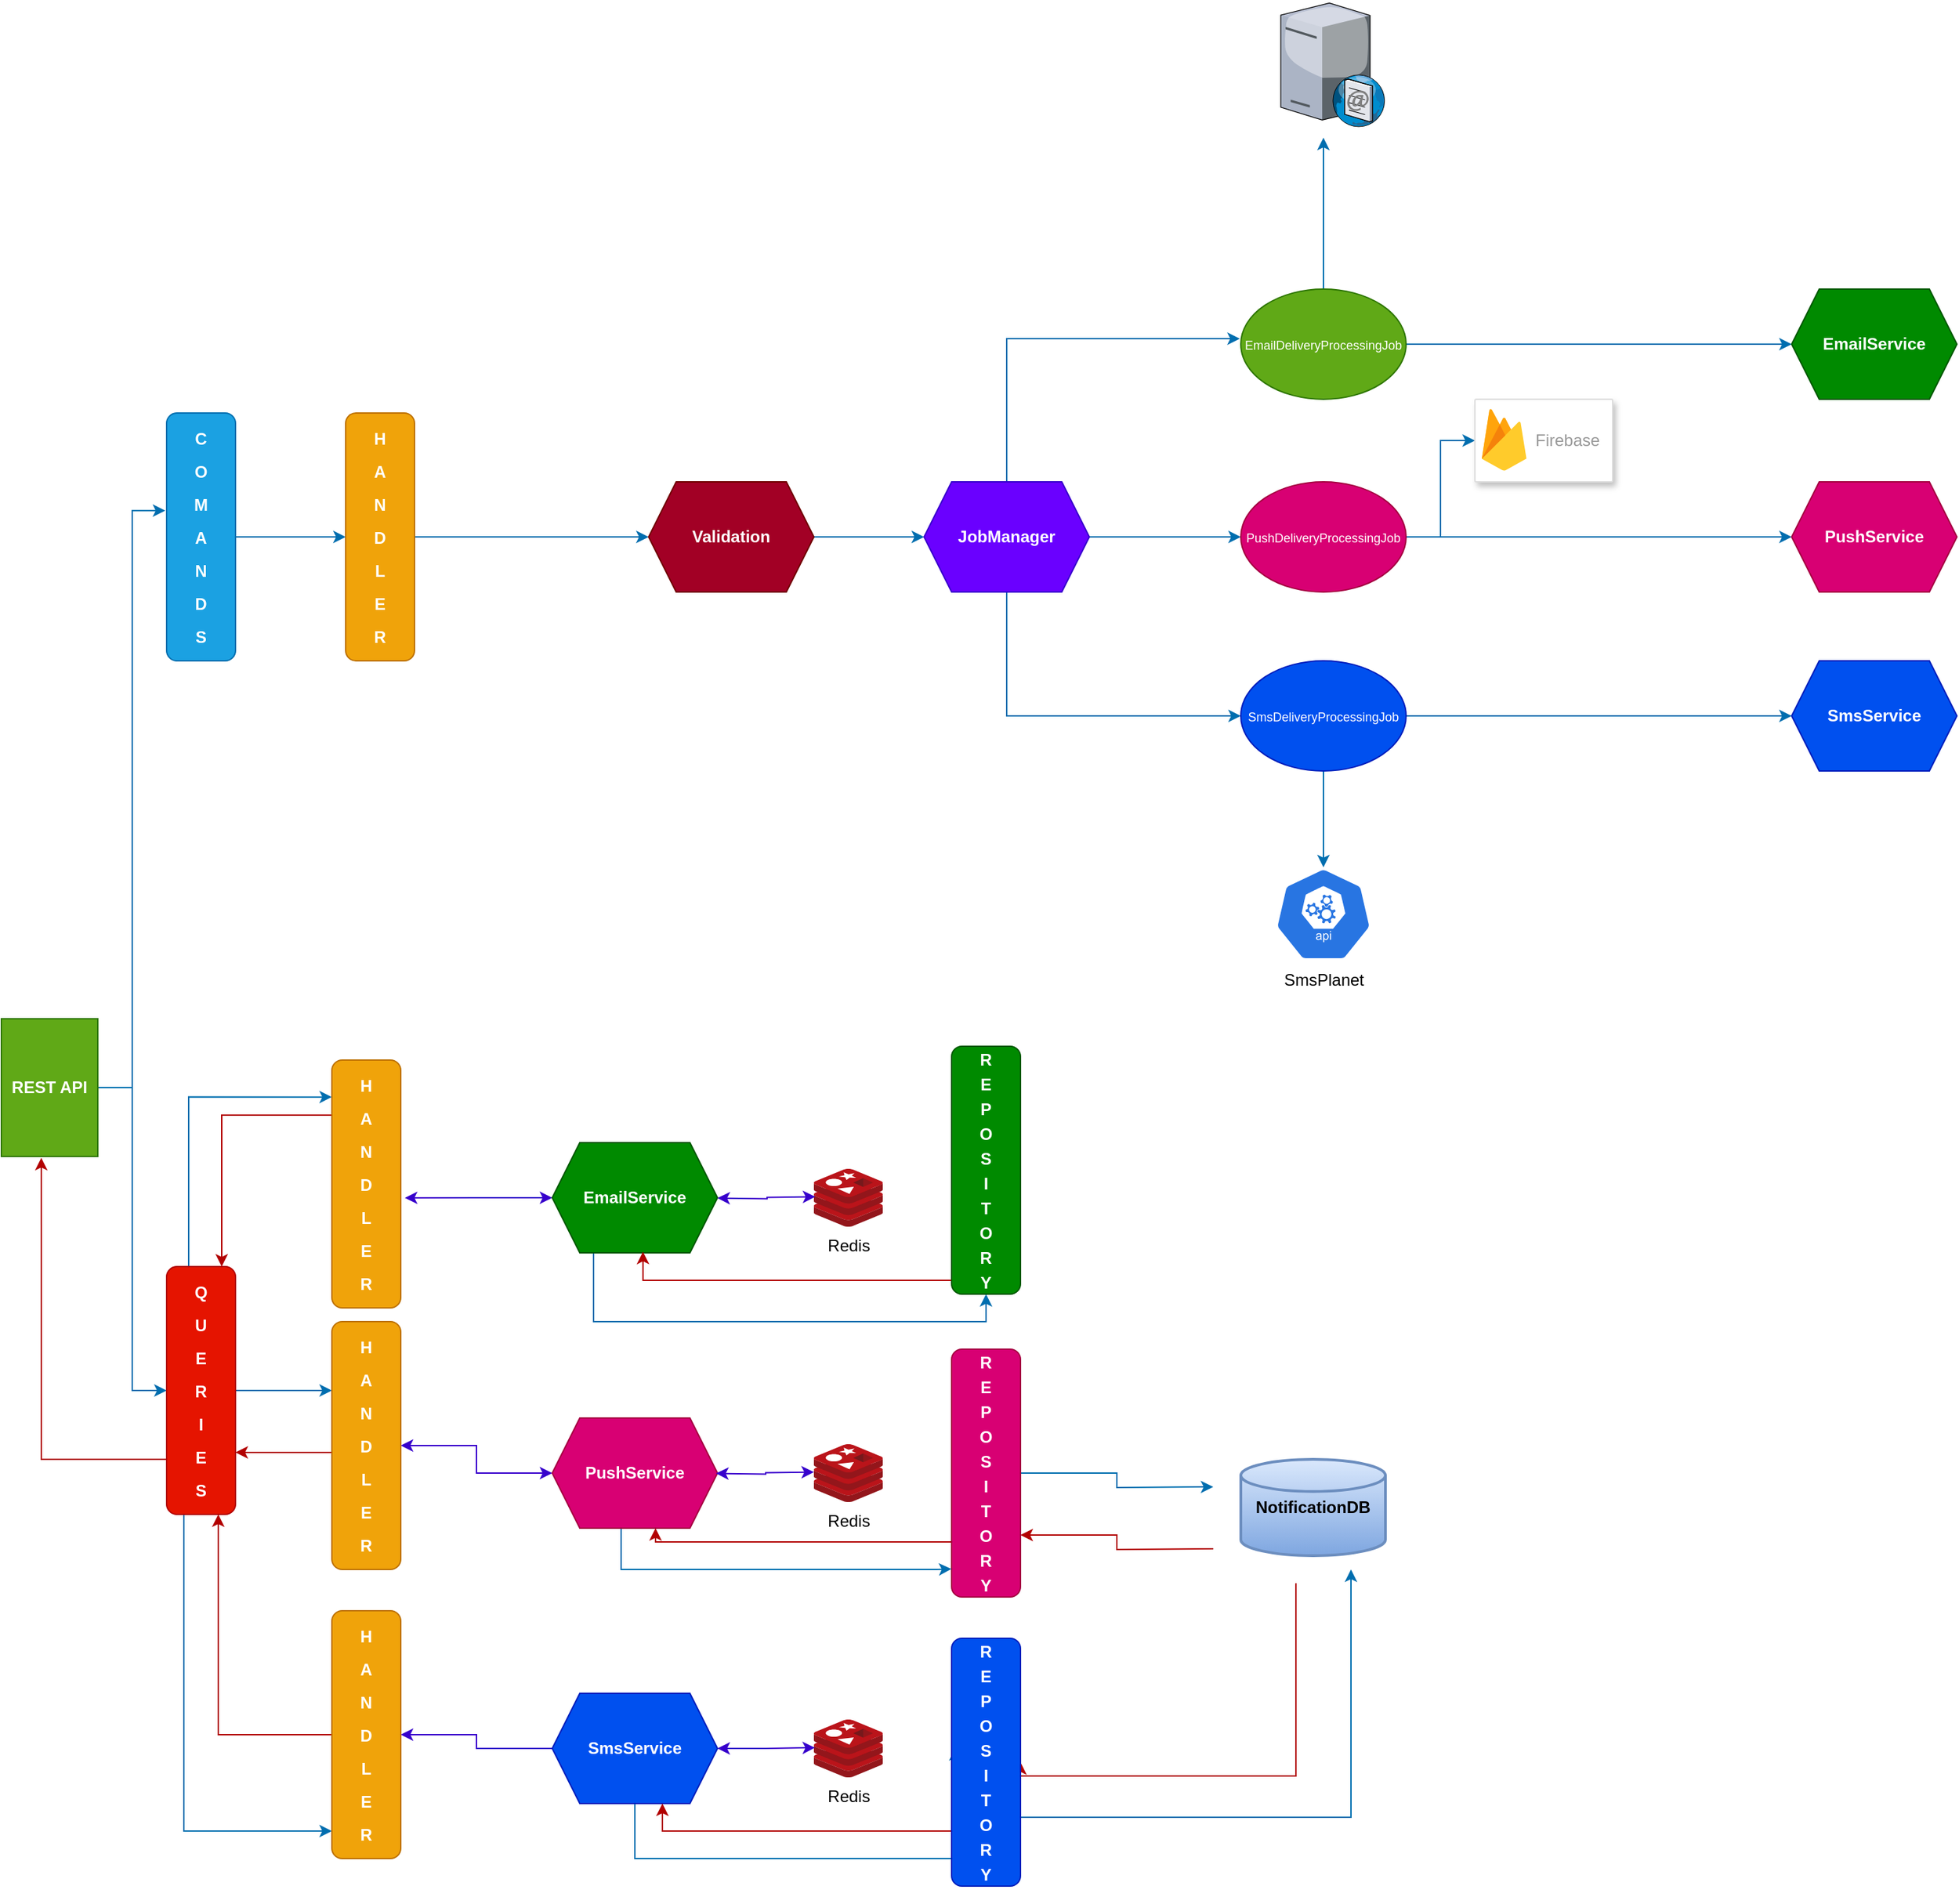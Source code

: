<mxfile version="21.5.2" type="github">
  <diagram name="Page-1" id="2YBvvXClWsGukQMizWep">
    <mxGraphModel dx="1793" dy="2045" grid="1" gridSize="10" guides="1" tooltips="1" connect="1" arrows="1" fold="1" page="1" pageScale="1" pageWidth="850" pageHeight="1100" math="0" shadow="0">
      <root>
        <mxCell id="0" />
        <mxCell id="1" parent="0" />
        <mxCell id="m0OUEgqYDemkvoT1o95m-23" style="edgeStyle=orthogonalEdgeStyle;rounded=0;orthogonalLoop=1;jettySize=auto;html=1;entryX=-0.02;entryY=0.394;entryDx=0;entryDy=0;entryPerimeter=0;fillColor=#1ba1e2;strokeColor=#006EAF;" edge="1" parent="1" source="m0OUEgqYDemkvoT1o95m-1" target="m0OUEgqYDemkvoT1o95m-6">
          <mxGeometry relative="1" as="geometry" />
        </mxCell>
        <mxCell id="m0OUEgqYDemkvoT1o95m-24" style="edgeStyle=orthogonalEdgeStyle;rounded=0;orthogonalLoop=1;jettySize=auto;html=1;exitX=1;exitY=0.5;exitDx=0;exitDy=0;entryX=0;entryY=0.5;entryDx=0;entryDy=0;fillColor=#1ba1e2;strokeColor=#006EAF;" edge="1" parent="1" source="m0OUEgqYDemkvoT1o95m-1" target="m0OUEgqYDemkvoT1o95m-9">
          <mxGeometry relative="1" as="geometry" />
        </mxCell>
        <mxCell id="m0OUEgqYDemkvoT1o95m-1" value="&lt;b&gt;REST API&lt;/b&gt;" style="rounded=0;whiteSpace=wrap;html=1;fillColor=#60a917;fontColor=#ffffff;strokeColor=#2D7600;" vertex="1" parent="1">
          <mxGeometry x="20" y="510" width="70" height="100" as="geometry" />
        </mxCell>
        <mxCell id="m0OUEgqYDemkvoT1o95m-25" style="edgeStyle=orthogonalEdgeStyle;rounded=0;orthogonalLoop=1;jettySize=auto;html=1;entryX=0;entryY=0.5;entryDx=0;entryDy=0;fillColor=#1ba1e2;strokeColor=#006EAF;" edge="1" parent="1" source="m0OUEgqYDemkvoT1o95m-6" target="m0OUEgqYDemkvoT1o95m-7">
          <mxGeometry relative="1" as="geometry" />
        </mxCell>
        <mxCell id="m0OUEgqYDemkvoT1o95m-6" value="&lt;p style=&quot;line-height: 200%;&quot;&gt;&lt;b&gt;C&lt;br&gt;O&lt;br&gt;M&lt;br&gt;A&lt;br&gt;N&lt;br&gt;D&lt;br&gt;S&lt;/b&gt;&lt;/p&gt;" style="rounded=1;whiteSpace=wrap;html=1;fillColor=#1ba1e2;fontColor=#ffffff;strokeColor=#006EAF;" vertex="1" parent="1">
          <mxGeometry x="140" y="70" width="50" height="180" as="geometry" />
        </mxCell>
        <mxCell id="m0OUEgqYDemkvoT1o95m-36" style="edgeStyle=orthogonalEdgeStyle;rounded=0;orthogonalLoop=1;jettySize=auto;html=1;entryX=0;entryY=0.5;entryDx=0;entryDy=0;fillColor=#1ba1e2;strokeColor=#006EAF;" edge="1" parent="1" source="m0OUEgqYDemkvoT1o95m-7" target="m0OUEgqYDemkvoT1o95m-34">
          <mxGeometry relative="1" as="geometry" />
        </mxCell>
        <mxCell id="m0OUEgqYDemkvoT1o95m-7" value="&lt;p style=&quot;line-height: 200%;&quot;&gt;&lt;font color=&quot;#ffffff&quot;&gt;&lt;b&gt;H&lt;br&gt;A&lt;br&gt;N&lt;br&gt;D&lt;br&gt;L&lt;br&gt;E&lt;br&gt;R&lt;/b&gt;&lt;/font&gt;&lt;/p&gt;" style="rounded=1;whiteSpace=wrap;html=1;fillColor=#f0a30a;fontColor=#000000;strokeColor=#BD7000;" vertex="1" parent="1">
          <mxGeometry x="270" y="70" width="50" height="180" as="geometry" />
        </mxCell>
        <mxCell id="m0OUEgqYDemkvoT1o95m-26" style="edgeStyle=orthogonalEdgeStyle;rounded=0;orthogonalLoop=1;jettySize=auto;html=1;entryX=0;entryY=0.278;entryDx=0;entryDy=0;fillColor=#1ba1e2;strokeColor=#006EAF;entryPerimeter=0;" edge="1" parent="1" source="m0OUEgqYDemkvoT1o95m-9" target="m0OUEgqYDemkvoT1o95m-10">
          <mxGeometry relative="1" as="geometry" />
        </mxCell>
        <mxCell id="m0OUEgqYDemkvoT1o95m-32" style="edgeStyle=orthogonalEdgeStyle;rounded=0;orthogonalLoop=1;jettySize=auto;html=1;entryX=0.414;entryY=1.01;entryDx=0;entryDy=0;entryPerimeter=0;exitX=0;exitY=0.75;exitDx=0;exitDy=0;fillColor=#e51400;strokeColor=#B20000;" edge="1" parent="1" source="m0OUEgqYDemkvoT1o95m-9" target="m0OUEgqYDemkvoT1o95m-1">
          <mxGeometry relative="1" as="geometry">
            <Array as="points">
              <mxPoint x="140" y="830" />
              <mxPoint x="49" y="830" />
            </Array>
          </mxGeometry>
        </mxCell>
        <mxCell id="m0OUEgqYDemkvoT1o95m-97" style="edgeStyle=orthogonalEdgeStyle;rounded=0;orthogonalLoop=1;jettySize=auto;html=1;entryX=0;entryY=0.889;entryDx=0;entryDy=0;entryPerimeter=0;exitX=0.25;exitY=1;exitDx=0;exitDy=0;fillColor=#1ba1e2;strokeColor=#006EAF;" edge="1" parent="1" source="m0OUEgqYDemkvoT1o95m-9" target="m0OUEgqYDemkvoT1o95m-94">
          <mxGeometry relative="1" as="geometry" />
        </mxCell>
        <mxCell id="m0OUEgqYDemkvoT1o95m-99" style="edgeStyle=orthogonalEdgeStyle;rounded=0;orthogonalLoop=1;jettySize=auto;html=1;entryX=0;entryY=0.149;entryDx=0;entryDy=0;entryPerimeter=0;exitX=0.32;exitY=0.002;exitDx=0;exitDy=0;exitPerimeter=0;fillColor=#1ba1e2;strokeColor=#006EAF;" edge="1" parent="1" source="m0OUEgqYDemkvoT1o95m-9" target="m0OUEgqYDemkvoT1o95m-93">
          <mxGeometry relative="1" as="geometry" />
        </mxCell>
        <mxCell id="m0OUEgqYDemkvoT1o95m-9" value="&lt;p style=&quot;line-height: 200%;&quot;&gt;&lt;b&gt;Q&lt;br&gt;U&lt;br&gt;E&lt;br&gt;R&lt;br&gt;I&lt;br&gt;E&lt;br&gt;S&lt;/b&gt;&lt;br&gt;&lt;/p&gt;" style="rounded=1;whiteSpace=wrap;html=1;fillColor=#e51400;fontColor=#ffffff;strokeColor=#B20000;" vertex="1" parent="1">
          <mxGeometry x="140" y="690" width="50" height="180" as="geometry" />
        </mxCell>
        <mxCell id="m0OUEgqYDemkvoT1o95m-31" style="edgeStyle=orthogonalEdgeStyle;rounded=0;orthogonalLoop=1;jettySize=auto;html=1;exitX=0;exitY=0.75;exitDx=0;exitDy=0;entryX=1;entryY=0.75;entryDx=0;entryDy=0;fillColor=#e51400;strokeColor=#B20000;" edge="1" parent="1" source="m0OUEgqYDemkvoT1o95m-10" target="m0OUEgqYDemkvoT1o95m-9">
          <mxGeometry relative="1" as="geometry">
            <Array as="points">
              <mxPoint x="210" y="825" />
              <mxPoint x="210" y="825" />
            </Array>
          </mxGeometry>
        </mxCell>
        <mxCell id="m0OUEgqYDemkvoT1o95m-109" style="edgeStyle=orthogonalEdgeStyle;rounded=0;orthogonalLoop=1;jettySize=auto;html=1;fillColor=#6a00ff;strokeColor=#3700CC;startArrow=classic;startFill=1;" edge="1" parent="1" source="m0OUEgqYDemkvoT1o95m-10" target="m0OUEgqYDemkvoT1o95m-56">
          <mxGeometry relative="1" as="geometry" />
        </mxCell>
        <mxCell id="m0OUEgqYDemkvoT1o95m-10" value="&lt;p style=&quot;line-height: 200%;&quot;&gt;&lt;b style=&quot;color: rgb(255, 255, 255);&quot;&gt;H&lt;br&gt;A&lt;br&gt;N&lt;br&gt;D&lt;br&gt;L&lt;br&gt;E&lt;br&gt;R&lt;/b&gt;&lt;/p&gt;" style="rounded=1;whiteSpace=wrap;html=1;fillColor=#f0a30a;fontColor=#000000;strokeColor=#BD7000;" vertex="1" parent="1">
          <mxGeometry x="260" y="730" width="50" height="180" as="geometry" />
        </mxCell>
        <mxCell id="m0OUEgqYDemkvoT1o95m-33" value="" style="edgeStyle=orthogonalEdgeStyle;rounded=0;orthogonalLoop=1;jettySize=auto;html=1;fillColor=#1ba1e2;strokeColor=#006EAF;" edge="1" parent="1" source="m0OUEgqYDemkvoT1o95m-11">
          <mxGeometry relative="1" as="geometry">
            <mxPoint x="900" y="850" as="targetPoint" />
          </mxGeometry>
        </mxCell>
        <mxCell id="m0OUEgqYDemkvoT1o95m-104" style="edgeStyle=orthogonalEdgeStyle;rounded=0;orthogonalLoop=1;jettySize=auto;html=1;entryX=0.625;entryY=1;entryDx=0;entryDy=0;exitX=0.021;exitY=0.761;exitDx=0;exitDy=0;exitPerimeter=0;fillColor=#e51400;strokeColor=#B20000;" edge="1" parent="1" source="m0OUEgqYDemkvoT1o95m-11" target="m0OUEgqYDemkvoT1o95m-56">
          <mxGeometry relative="1" as="geometry">
            <Array as="points">
              <mxPoint x="711" y="890" />
              <mxPoint x="495" y="890" />
            </Array>
          </mxGeometry>
        </mxCell>
        <mxCell id="m0OUEgqYDemkvoT1o95m-11" value="&lt;p style=&quot;line-height: 150%;&quot;&gt;&lt;b style=&quot;&quot;&gt;R&lt;br&gt;E&lt;br&gt;P&lt;br&gt;O&lt;br&gt;S&lt;br&gt;I&lt;br&gt;T&lt;br&gt;O&lt;br&gt;R&lt;br&gt;Y&lt;/b&gt;&lt;/p&gt;" style="rounded=1;whiteSpace=wrap;html=1;fillColor=#d80073;strokeColor=#A50040;fontColor=#ffffff;" vertex="1" parent="1">
          <mxGeometry x="710" y="750" width="50" height="180" as="geometry" />
        </mxCell>
        <mxCell id="m0OUEgqYDemkvoT1o95m-77" style="edgeStyle=orthogonalEdgeStyle;rounded=0;orthogonalLoop=1;jettySize=auto;html=1;entryX=1;entryY=0.75;entryDx=0;entryDy=0;fillColor=#e51400;strokeColor=#B20000;" edge="1" parent="1" target="m0OUEgqYDemkvoT1o95m-11">
          <mxGeometry relative="1" as="geometry">
            <mxPoint x="900" y="895" as="sourcePoint" />
          </mxGeometry>
        </mxCell>
        <mxCell id="m0OUEgqYDemkvoT1o95m-82" style="edgeStyle=orthogonalEdgeStyle;rounded=0;orthogonalLoop=1;jettySize=auto;html=1;fillColor=#e51400;strokeColor=#B20000;entryX=1;entryY=0.5;entryDx=0;entryDy=0;entryPerimeter=0;" edge="1" parent="1" target="m0OUEgqYDemkvoT1o95m-74">
          <mxGeometry relative="1" as="geometry">
            <mxPoint x="960" y="920" as="sourcePoint" />
            <mxPoint x="710" y="1060" as="targetPoint" />
            <Array as="points">
              <mxPoint x="960" y="1060" />
            </Array>
          </mxGeometry>
        </mxCell>
        <mxCell id="m0OUEgqYDemkvoT1o95m-12" value="&lt;font color=&quot;#000000&quot;&gt;&lt;b&gt;NotificationDB&lt;/b&gt;&lt;/font&gt;" style="strokeWidth=2;html=1;shape=mxgraph.flowchart.database;whiteSpace=wrap;fillColor=#dae8fc;gradientColor=#7ea6e0;strokeColor=#6c8ebf;" vertex="1" parent="1">
          <mxGeometry x="920" y="830" width="105" height="70" as="geometry" />
        </mxCell>
        <mxCell id="m0OUEgqYDemkvoT1o95m-14" value="SmsPlanet" style="sketch=0;html=1;dashed=0;whitespace=wrap;fillColor=#2875E2;strokeColor=#ffffff;points=[[0.005,0.63,0],[0.1,0.2,0],[0.9,0.2,0],[0.5,0,0],[0.995,0.63,0],[0.72,0.99,0],[0.5,1,0],[0.28,0.99,0]];verticalLabelPosition=bottom;align=center;verticalAlign=top;shape=mxgraph.kubernetes.icon;prIcon=api" vertex="1" parent="1">
          <mxGeometry x="935" y="400" width="90" height="68" as="geometry" />
        </mxCell>
        <mxCell id="m0OUEgqYDemkvoT1o95m-113" style="edgeStyle=orthogonalEdgeStyle;rounded=0;orthogonalLoop=1;jettySize=auto;html=1;entryX=0;entryY=0.5;entryDx=0;entryDy=0;fillColor=#1ba1e2;strokeColor=#006EAF;" edge="1" parent="1" source="m0OUEgqYDemkvoT1o95m-34" target="m0OUEgqYDemkvoT1o95m-35">
          <mxGeometry relative="1" as="geometry" />
        </mxCell>
        <mxCell id="m0OUEgqYDemkvoT1o95m-34" value="&lt;b&gt;Validation&lt;/b&gt;" style="shape=hexagon;perimeter=hexagonPerimeter2;whiteSpace=wrap;html=1;fixedSize=1;fillColor=#a20025;fontColor=#ffffff;strokeColor=#6F0000;" vertex="1" parent="1">
          <mxGeometry x="490" y="120" width="120" height="80" as="geometry" />
        </mxCell>
        <mxCell id="m0OUEgqYDemkvoT1o95m-119" style="edgeStyle=orthogonalEdgeStyle;rounded=0;orthogonalLoop=1;jettySize=auto;html=1;entryX=0;entryY=0.5;entryDx=0;entryDy=0;fillColor=#1ba1e2;strokeColor=#006EAF;" edge="1" parent="1" source="m0OUEgqYDemkvoT1o95m-35" target="m0OUEgqYDemkvoT1o95m-115">
          <mxGeometry relative="1" as="geometry" />
        </mxCell>
        <mxCell id="m0OUEgqYDemkvoT1o95m-120" style="edgeStyle=orthogonalEdgeStyle;rounded=0;orthogonalLoop=1;jettySize=auto;html=1;entryX=-0.006;entryY=0.45;entryDx=0;entryDy=0;entryPerimeter=0;fillColor=#1ba1e2;strokeColor=#006EAF;" edge="1" parent="1" source="m0OUEgqYDemkvoT1o95m-35" target="m0OUEgqYDemkvoT1o95m-114">
          <mxGeometry relative="1" as="geometry">
            <Array as="points">
              <mxPoint x="750" y="16" />
            </Array>
          </mxGeometry>
        </mxCell>
        <mxCell id="m0OUEgqYDemkvoT1o95m-121" style="edgeStyle=orthogonalEdgeStyle;rounded=0;orthogonalLoop=1;jettySize=auto;html=1;entryX=0;entryY=0.5;entryDx=0;entryDy=0;fillColor=#1ba1e2;strokeColor=#006EAF;" edge="1" parent="1" source="m0OUEgqYDemkvoT1o95m-35" target="m0OUEgqYDemkvoT1o95m-116">
          <mxGeometry relative="1" as="geometry">
            <Array as="points">
              <mxPoint x="750" y="290" />
            </Array>
          </mxGeometry>
        </mxCell>
        <mxCell id="m0OUEgqYDemkvoT1o95m-35" value="&lt;b&gt;JobManager&lt;/b&gt;" style="shape=hexagon;perimeter=hexagonPerimeter2;whiteSpace=wrap;html=1;fixedSize=1;fillColor=#6a00ff;fontColor=#ffffff;strokeColor=#3700CC;" vertex="1" parent="1">
          <mxGeometry x="690" y="120" width="120" height="80" as="geometry" />
        </mxCell>
        <mxCell id="m0OUEgqYDemkvoT1o95m-15" value="Redis" style="image;sketch=0;aspect=fixed;html=1;points=[];align=center;fontSize=12;image=img/lib/mscae/Cache_Redis_Product.svg;" vertex="1" parent="1">
          <mxGeometry x="610" y="1019" width="50" height="42" as="geometry" />
        </mxCell>
        <mxCell id="m0OUEgqYDemkvoT1o95m-106" style="edgeStyle=orthogonalEdgeStyle;rounded=0;orthogonalLoop=1;jettySize=auto;html=1;entryX=0.5;entryY=1;entryDx=0;entryDy=0;fillColor=#1ba1e2;strokeColor=#006EAF;" edge="1" parent="1" source="m0OUEgqYDemkvoT1o95m-51" target="m0OUEgqYDemkvoT1o95m-73">
          <mxGeometry relative="1" as="geometry">
            <Array as="points">
              <mxPoint x="450" y="730" />
              <mxPoint x="735" y="730" />
            </Array>
          </mxGeometry>
        </mxCell>
        <mxCell id="m0OUEgqYDemkvoT1o95m-110" style="edgeStyle=orthogonalEdgeStyle;rounded=0;orthogonalLoop=1;jettySize=auto;html=1;entryX=1.06;entryY=0.556;entryDx=0;entryDy=0;entryPerimeter=0;fillColor=#6a00ff;strokeColor=#3700CC;startArrow=classic;startFill=1;" edge="1" parent="1" source="m0OUEgqYDemkvoT1o95m-51" target="m0OUEgqYDemkvoT1o95m-93">
          <mxGeometry relative="1" as="geometry" />
        </mxCell>
        <mxCell id="m0OUEgqYDemkvoT1o95m-51" value="&lt;b&gt;EmailService&lt;/b&gt;" style="shape=hexagon;perimeter=hexagonPerimeter2;whiteSpace=wrap;html=1;fixedSize=1;fillColor=#008a00;fontColor=#ffffff;strokeColor=#005700;" vertex="1" parent="1">
          <mxGeometry x="420" y="600" width="120" height="80" as="geometry" />
        </mxCell>
        <mxCell id="m0OUEgqYDemkvoT1o95m-105" style="edgeStyle=orthogonalEdgeStyle;rounded=0;orthogonalLoop=1;jettySize=auto;html=1;entryX=-0.003;entryY=0.887;entryDx=0;entryDy=0;entryPerimeter=0;fillColor=#1ba1e2;strokeColor=#006EAF;" edge="1" parent="1" target="m0OUEgqYDemkvoT1o95m-11">
          <mxGeometry relative="1" as="geometry">
            <mxPoint x="470.0" y="880" as="sourcePoint" />
            <mxPoint x="698.9" y="908.58" as="targetPoint" />
            <Array as="points">
              <mxPoint x="470" y="910" />
              <mxPoint x="699" y="910" />
            </Array>
          </mxGeometry>
        </mxCell>
        <mxCell id="m0OUEgqYDemkvoT1o95m-56" value="&lt;b&gt;PushService&lt;/b&gt;" style="shape=hexagon;perimeter=hexagonPerimeter2;whiteSpace=wrap;html=1;fixedSize=1;fillColor=#d80073;fontColor=#ffffff;strokeColor=#A50040;" vertex="1" parent="1">
          <mxGeometry x="420" y="800" width="120" height="80" as="geometry" />
        </mxCell>
        <mxCell id="m0OUEgqYDemkvoT1o95m-91" style="edgeStyle=orthogonalEdgeStyle;rounded=0;orthogonalLoop=1;jettySize=auto;html=1;entryX=0.053;entryY=0.443;entryDx=0;entryDy=0;entryPerimeter=0;fillColor=#1ba1e2;strokeColor=#006EAF;" edge="1" parent="1" source="m0OUEgqYDemkvoT1o95m-57" target="m0OUEgqYDemkvoT1o95m-74">
          <mxGeometry relative="1" as="geometry">
            <Array as="points">
              <mxPoint x="480" y="1120" />
              <mxPoint x="713" y="1120" />
            </Array>
          </mxGeometry>
        </mxCell>
        <mxCell id="m0OUEgqYDemkvoT1o95m-92" style="edgeStyle=orthogonalEdgeStyle;rounded=0;orthogonalLoop=1;jettySize=auto;html=1;entryX=0.016;entryY=0.487;entryDx=0;entryDy=0;entryPerimeter=0;startArrow=classic;startFill=1;fillColor=#6a00ff;strokeColor=#3700CC;" edge="1" parent="1" source="m0OUEgqYDemkvoT1o95m-57" target="m0OUEgqYDemkvoT1o95m-15">
          <mxGeometry relative="1" as="geometry" />
        </mxCell>
        <mxCell id="m0OUEgqYDemkvoT1o95m-111" style="edgeStyle=orthogonalEdgeStyle;rounded=0;orthogonalLoop=1;jettySize=auto;html=1;fillColor=#6a00ff;strokeColor=#3700CC;" edge="1" parent="1" source="m0OUEgqYDemkvoT1o95m-57" target="m0OUEgqYDemkvoT1o95m-94">
          <mxGeometry relative="1" as="geometry" />
        </mxCell>
        <mxCell id="m0OUEgqYDemkvoT1o95m-57" value="&lt;b&gt;SmsService&lt;/b&gt;" style="shape=hexagon;perimeter=hexagonPerimeter2;whiteSpace=wrap;html=1;fixedSize=1;fillColor=#0050ef;fontColor=#ffffff;strokeColor=#001DBC;" vertex="1" parent="1">
          <mxGeometry x="420" y="1000" width="120" height="80" as="geometry" />
        </mxCell>
        <mxCell id="m0OUEgqYDemkvoT1o95m-107" style="edgeStyle=orthogonalEdgeStyle;rounded=0;orthogonalLoop=1;jettySize=auto;html=1;entryX=0.549;entryY=0.99;entryDx=0;entryDy=0;entryPerimeter=0;fillColor=#e51400;strokeColor=#B20000;" edge="1" parent="1" source="m0OUEgqYDemkvoT1o95m-73" target="m0OUEgqYDemkvoT1o95m-51">
          <mxGeometry relative="1" as="geometry">
            <Array as="points">
              <mxPoint x="486" y="700" />
            </Array>
          </mxGeometry>
        </mxCell>
        <mxCell id="m0OUEgqYDemkvoT1o95m-73" value="&lt;p style=&quot;line-height: 150%;&quot;&gt;&lt;b style=&quot;&quot;&gt;R&lt;br&gt;E&lt;br&gt;P&lt;br&gt;O&lt;br&gt;S&lt;br&gt;I&lt;br&gt;T&lt;br&gt;O&lt;br&gt;R&lt;br&gt;Y&lt;/b&gt;&lt;/p&gt;" style="rounded=1;whiteSpace=wrap;html=1;fillColor=#008a00;strokeColor=#005700;fontColor=#ffffff;" vertex="1" parent="1">
          <mxGeometry x="710" y="530" width="50" height="180" as="geometry" />
        </mxCell>
        <mxCell id="m0OUEgqYDemkvoT1o95m-80" style="edgeStyle=orthogonalEdgeStyle;rounded=0;orthogonalLoop=1;jettySize=auto;html=1;fillColor=#1ba1e2;strokeColor=#006EAF;" edge="1" parent="1" source="m0OUEgqYDemkvoT1o95m-74">
          <mxGeometry relative="1" as="geometry">
            <mxPoint x="1000" y="910" as="targetPoint" />
            <Array as="points">
              <mxPoint x="1000" y="1090" />
              <mxPoint x="1000" y="930" />
            </Array>
          </mxGeometry>
        </mxCell>
        <mxCell id="m0OUEgqYDemkvoT1o95m-90" style="edgeStyle=orthogonalEdgeStyle;rounded=0;orthogonalLoop=1;jettySize=auto;html=1;exitX=0.02;exitY=0.352;exitDx=0;exitDy=0;exitPerimeter=0;fillColor=#e51400;strokeColor=#B20000;" edge="1" parent="1" source="m0OUEgqYDemkvoT1o95m-74" target="m0OUEgqYDemkvoT1o95m-57">
          <mxGeometry relative="1" as="geometry">
            <mxPoint x="500" y="1090" as="targetPoint" />
            <Array as="points">
              <mxPoint x="711" y="1100" />
              <mxPoint x="500" y="1100" />
            </Array>
          </mxGeometry>
        </mxCell>
        <mxCell id="m0OUEgqYDemkvoT1o95m-74" value="&lt;p style=&quot;line-height: 150%;&quot;&gt;&lt;b style=&quot;&quot;&gt;R&lt;br&gt;E&lt;br&gt;P&lt;br&gt;O&lt;br&gt;S&lt;br&gt;I&lt;br&gt;T&lt;br&gt;O&lt;br&gt;R&lt;br&gt;Y&lt;/b&gt;&lt;/p&gt;" style="rounded=1;whiteSpace=wrap;html=1;fillColor=#0050ef;strokeColor=#001DBC;fontColor=#ffffff;" vertex="1" parent="1">
          <mxGeometry x="710" y="960" width="50" height="180" as="geometry" />
        </mxCell>
        <mxCell id="m0OUEgqYDemkvoT1o95m-95" style="edgeStyle=orthogonalEdgeStyle;rounded=0;orthogonalLoop=1;jettySize=auto;html=1;fillColor=#e51400;strokeColor=#B20000;" edge="1" parent="1" source="m0OUEgqYDemkvoT1o95m-93">
          <mxGeometry relative="1" as="geometry">
            <mxPoint x="180" y="690" as="targetPoint" />
            <Array as="points">
              <mxPoint x="180" y="580" />
              <mxPoint x="180" y="690" />
            </Array>
          </mxGeometry>
        </mxCell>
        <mxCell id="m0OUEgqYDemkvoT1o95m-93" value="&lt;p style=&quot;line-height: 200%;&quot;&gt;&lt;b style=&quot;color: rgb(255, 255, 255);&quot;&gt;H&lt;br&gt;A&lt;br&gt;N&lt;br&gt;D&lt;br&gt;L&lt;br&gt;E&lt;br&gt;R&lt;/b&gt;&lt;/p&gt;" style="rounded=1;whiteSpace=wrap;html=1;fillColor=#f0a30a;fontColor=#000000;strokeColor=#BD7000;" vertex="1" parent="1">
          <mxGeometry x="260" y="540" width="50" height="180" as="geometry" />
        </mxCell>
        <mxCell id="m0OUEgqYDemkvoT1o95m-98" style="edgeStyle=orthogonalEdgeStyle;rounded=0;orthogonalLoop=1;jettySize=auto;html=1;entryX=0.75;entryY=1;entryDx=0;entryDy=0;fillColor=#e51400;strokeColor=#B20000;" edge="1" parent="1" source="m0OUEgqYDemkvoT1o95m-94" target="m0OUEgqYDemkvoT1o95m-9">
          <mxGeometry relative="1" as="geometry" />
        </mxCell>
        <mxCell id="m0OUEgqYDemkvoT1o95m-94" value="&lt;p style=&quot;line-height: 200%;&quot;&gt;&lt;b style=&quot;color: rgb(255, 255, 255);&quot;&gt;H&lt;br&gt;A&lt;br&gt;N&lt;br&gt;D&lt;br&gt;L&lt;br&gt;E&lt;br&gt;R&lt;/b&gt;&lt;/p&gt;" style="rounded=1;whiteSpace=wrap;html=1;fillColor=#f0a30a;fontColor=#000000;strokeColor=#BD7000;" vertex="1" parent="1">
          <mxGeometry x="260" y="940" width="50" height="180" as="geometry" />
        </mxCell>
        <mxCell id="m0OUEgqYDemkvoT1o95m-100" value="Redis" style="image;sketch=0;aspect=fixed;html=1;points=[];align=center;fontSize=12;image=img/lib/mscae/Cache_Redis_Product.svg;" vertex="1" parent="1">
          <mxGeometry x="610" y="619" width="50" height="42" as="geometry" />
        </mxCell>
        <mxCell id="m0OUEgqYDemkvoT1o95m-101" value="Redis" style="image;sketch=0;aspect=fixed;html=1;points=[];align=center;fontSize=12;image=img/lib/mscae/Cache_Redis_Product.svg;" vertex="1" parent="1">
          <mxGeometry x="610" y="819" width="50" height="42" as="geometry" />
        </mxCell>
        <mxCell id="m0OUEgqYDemkvoT1o95m-102" style="edgeStyle=orthogonalEdgeStyle;rounded=0;orthogonalLoop=1;jettySize=auto;html=1;entryX=0.016;entryY=0.487;entryDx=0;entryDy=0;entryPerimeter=0;startArrow=classic;startFill=1;fillColor=#6a00ff;strokeColor=#3700CC;" edge="1" parent="1">
          <mxGeometry relative="1" as="geometry">
            <mxPoint x="539" y="840.24" as="sourcePoint" />
            <mxPoint x="610" y="839.24" as="targetPoint" />
          </mxGeometry>
        </mxCell>
        <mxCell id="m0OUEgqYDemkvoT1o95m-103" style="edgeStyle=orthogonalEdgeStyle;rounded=0;orthogonalLoop=1;jettySize=auto;html=1;entryX=0.016;entryY=0.487;entryDx=0;entryDy=0;entryPerimeter=0;startArrow=classic;startFill=1;fillColor=#6a00ff;strokeColor=#3700CC;" edge="1" parent="1">
          <mxGeometry relative="1" as="geometry">
            <mxPoint x="540" y="640.24" as="sourcePoint" />
            <mxPoint x="611" y="639.24" as="targetPoint" />
          </mxGeometry>
        </mxCell>
        <mxCell id="m0OUEgqYDemkvoT1o95m-128" style="edgeStyle=orthogonalEdgeStyle;rounded=0;orthogonalLoop=1;jettySize=auto;html=1;fillColor=#1ba1e2;strokeColor=#006EAF;" edge="1" parent="1" source="m0OUEgqYDemkvoT1o95m-114">
          <mxGeometry relative="1" as="geometry">
            <mxPoint x="980" y="-130" as="targetPoint" />
          </mxGeometry>
        </mxCell>
        <mxCell id="m0OUEgqYDemkvoT1o95m-132" style="edgeStyle=orthogonalEdgeStyle;rounded=0;orthogonalLoop=1;jettySize=auto;html=1;fillColor=#1ba1e2;strokeColor=#006EAF;entryX=0;entryY=0.5;entryDx=0;entryDy=0;" edge="1" parent="1" source="m0OUEgqYDemkvoT1o95m-114" target="m0OUEgqYDemkvoT1o95m-135">
          <mxGeometry relative="1" as="geometry">
            <mxPoint x="1310" y="20" as="targetPoint" />
          </mxGeometry>
        </mxCell>
        <mxCell id="m0OUEgqYDemkvoT1o95m-114" value="&lt;p style=&quot;line-height: 190%;&quot;&gt;&lt;font style=&quot;font-size: 9px;&quot;&gt;EmailDeliveryProcessingJob&lt;/font&gt;&lt;/p&gt;" style="ellipse;whiteSpace=wrap;html=1;fillColor=#60a917;fontColor=#ffffff;strokeColor=#2D7600;" vertex="1" parent="1">
          <mxGeometry x="920" y="-20" width="120" height="80" as="geometry" />
        </mxCell>
        <mxCell id="m0OUEgqYDemkvoT1o95m-125" style="edgeStyle=orthogonalEdgeStyle;rounded=0;orthogonalLoop=1;jettySize=auto;html=1;entryX=0;entryY=0.5;entryDx=0;entryDy=0;fillColor=#1ba1e2;strokeColor=#006EAF;" edge="1" parent="1" source="m0OUEgqYDemkvoT1o95m-115" target="m0OUEgqYDemkvoT1o95m-123">
          <mxGeometry relative="1" as="geometry" />
        </mxCell>
        <mxCell id="m0OUEgqYDemkvoT1o95m-133" style="edgeStyle=orthogonalEdgeStyle;rounded=0;orthogonalLoop=1;jettySize=auto;html=1;fillColor=#1ba1e2;strokeColor=#006EAF;entryX=0;entryY=0.5;entryDx=0;entryDy=0;" edge="1" parent="1" source="m0OUEgqYDemkvoT1o95m-115" target="m0OUEgqYDemkvoT1o95m-136">
          <mxGeometry relative="1" as="geometry">
            <mxPoint x="1310" y="160.077" as="targetPoint" />
            <Array as="points" />
          </mxGeometry>
        </mxCell>
        <mxCell id="m0OUEgqYDemkvoT1o95m-115" value="&lt;font style=&quot;font-size: 9px;&quot;&gt;PushDeliveryProcessingJob&lt;/font&gt;" style="ellipse;whiteSpace=wrap;html=1;fillColor=#d80073;fontColor=#ffffff;strokeColor=#A50040;" vertex="1" parent="1">
          <mxGeometry x="920" y="120" width="120" height="80" as="geometry" />
        </mxCell>
        <mxCell id="m0OUEgqYDemkvoT1o95m-122" style="edgeStyle=orthogonalEdgeStyle;rounded=0;orthogonalLoop=1;jettySize=auto;html=1;fillColor=#1ba1e2;strokeColor=#006EAF;" edge="1" parent="1" source="m0OUEgqYDemkvoT1o95m-116" target="m0OUEgqYDemkvoT1o95m-14">
          <mxGeometry relative="1" as="geometry" />
        </mxCell>
        <mxCell id="m0OUEgqYDemkvoT1o95m-138" style="edgeStyle=orthogonalEdgeStyle;rounded=0;orthogonalLoop=1;jettySize=auto;html=1;entryX=0;entryY=0.5;entryDx=0;entryDy=0;fillColor=#1ba1e2;strokeColor=#006EAF;" edge="1" parent="1" source="m0OUEgqYDemkvoT1o95m-116" target="m0OUEgqYDemkvoT1o95m-137">
          <mxGeometry relative="1" as="geometry" />
        </mxCell>
        <mxCell id="m0OUEgqYDemkvoT1o95m-116" value="&lt;font style=&quot;font-size: 9px;&quot;&gt;SmsDeliveryProcessingJob&lt;/font&gt;" style="ellipse;whiteSpace=wrap;html=1;fillColor=#0050ef;fontColor=#ffffff;strokeColor=#001DBC;" vertex="1" parent="1">
          <mxGeometry x="920" y="250" width="120" height="80" as="geometry" />
        </mxCell>
        <mxCell id="m0OUEgqYDemkvoT1o95m-123" value="" style="strokeColor=#dddddd;shadow=1;strokeWidth=1;rounded=1;absoluteArcSize=1;arcSize=2;" vertex="1" parent="1">
          <mxGeometry x="1090" y="60" width="100" height="60" as="geometry" />
        </mxCell>
        <mxCell id="m0OUEgqYDemkvoT1o95m-124" value="Firebase" style="sketch=0;dashed=0;connectable=0;html=1;fillColor=#5184F3;strokeColor=none;shape=mxgraph.gcp2.firebase;part=1;labelPosition=right;verticalLabelPosition=middle;align=left;verticalAlign=middle;spacingLeft=5;fontColor=#999999;fontSize=12;" vertex="1" parent="m0OUEgqYDemkvoT1o95m-123">
          <mxGeometry width="32.4" height="45" relative="1" as="geometry">
            <mxPoint x="5" y="7" as="offset" />
          </mxGeometry>
        </mxCell>
        <mxCell id="m0OUEgqYDemkvoT1o95m-126" value="" style="verticalLabelPosition=bottom;sketch=0;aspect=fixed;html=1;verticalAlign=top;strokeColor=none;align=center;outlineConnect=0;shape=mxgraph.citrix.smtp_server;" vertex="1" parent="1">
          <mxGeometry x="949" y="-230" width="76" height="92" as="geometry" />
        </mxCell>
        <mxCell id="m0OUEgqYDemkvoT1o95m-135" value="&lt;b&gt;EmailService&lt;/b&gt;" style="shape=hexagon;perimeter=hexagonPerimeter2;whiteSpace=wrap;html=1;fixedSize=1;fillColor=#008a00;fontColor=#ffffff;strokeColor=#005700;" vertex="1" parent="1">
          <mxGeometry x="1320" y="-20" width="120" height="80" as="geometry" />
        </mxCell>
        <mxCell id="m0OUEgqYDemkvoT1o95m-136" value="&lt;b&gt;PushService&lt;/b&gt;" style="shape=hexagon;perimeter=hexagonPerimeter2;whiteSpace=wrap;html=1;fixedSize=1;fillColor=#d80073;fontColor=#ffffff;strokeColor=#A50040;" vertex="1" parent="1">
          <mxGeometry x="1320" y="120" width="120" height="80" as="geometry" />
        </mxCell>
        <mxCell id="m0OUEgqYDemkvoT1o95m-137" value="&lt;b&gt;SmsService&lt;/b&gt;" style="shape=hexagon;perimeter=hexagonPerimeter2;whiteSpace=wrap;html=1;fixedSize=1;fillColor=#0050ef;fontColor=#ffffff;strokeColor=#001DBC;" vertex="1" parent="1">
          <mxGeometry x="1320" y="250" width="120" height="80" as="geometry" />
        </mxCell>
      </root>
    </mxGraphModel>
  </diagram>
</mxfile>
